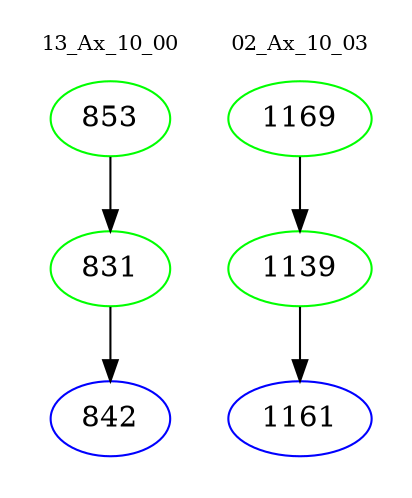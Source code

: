 digraph{
subgraph cluster_0 {
color = white
label = "13_Ax_10_00";
fontsize=10;
T0_853 [label="853", color="green"]
T0_853 -> T0_831 [color="black"]
T0_831 [label="831", color="green"]
T0_831 -> T0_842 [color="black"]
T0_842 [label="842", color="blue"]
}
subgraph cluster_1 {
color = white
label = "02_Ax_10_03";
fontsize=10;
T1_1169 [label="1169", color="green"]
T1_1169 -> T1_1139 [color="black"]
T1_1139 [label="1139", color="green"]
T1_1139 -> T1_1161 [color="black"]
T1_1161 [label="1161", color="blue"]
}
}
